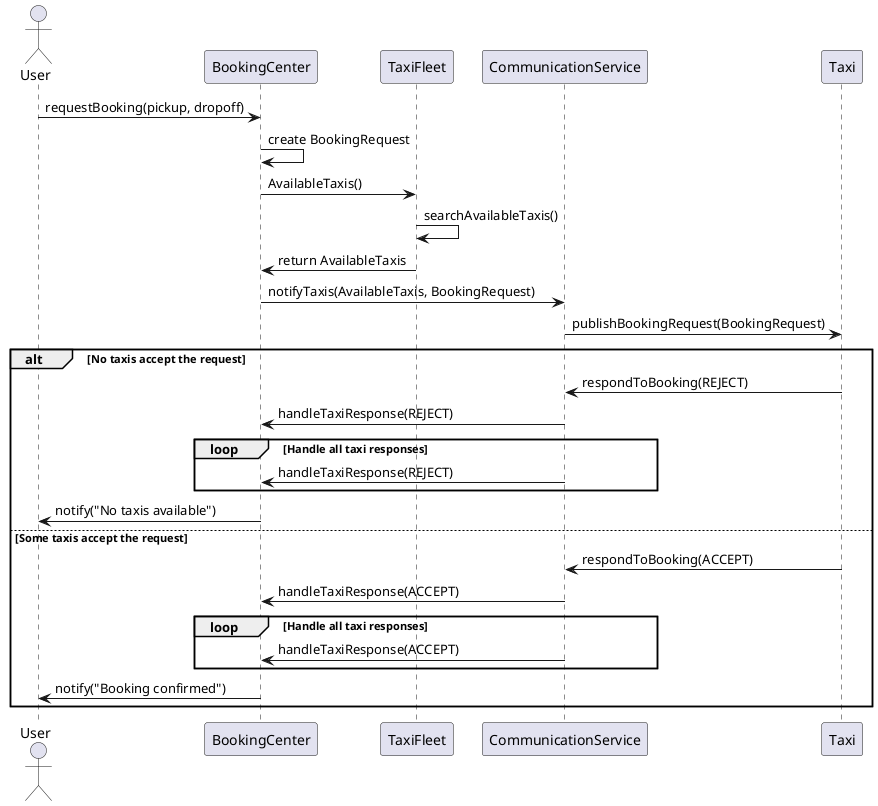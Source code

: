 @startuml userRequestsBooking

actor User
participant "BookingCenter" as BC
participant "TaxiFleet" as TF
participant "CommunicationService" as CS
participant "Taxi" as Taxi

User -> BC : requestBooking(pickup, dropoff)
BC -> BC : create BookingRequest
BC -> TF : AvailableTaxis()
TF -> TF : searchAvailableTaxis()
TF -> BC : return AvailableTaxis
BC -> CS : notifyTaxis(AvailableTaxis, BookingRequest)
CS -> Taxi : publishBookingRequest(BookingRequest)
alt No taxis accept the request
    Taxi -> CS : respondToBooking(REJECT)
    CS -> BC : handleTaxiResponse(REJECT)
    loop Handle all taxi responses
        CS -> BC : handleTaxiResponse(REJECT)
    end
    BC -> User : notify("No taxis available")
else Some taxis accept the request
    Taxi -> CS : respondToBooking(ACCEPT)
    CS -> BC : handleTaxiResponse(ACCEPT)
    loop Handle all taxi responses
        CS -> BC : handleTaxiResponse(ACCEPT)
    end
    BC -> User : notify("Booking confirmed")
end

@enduml